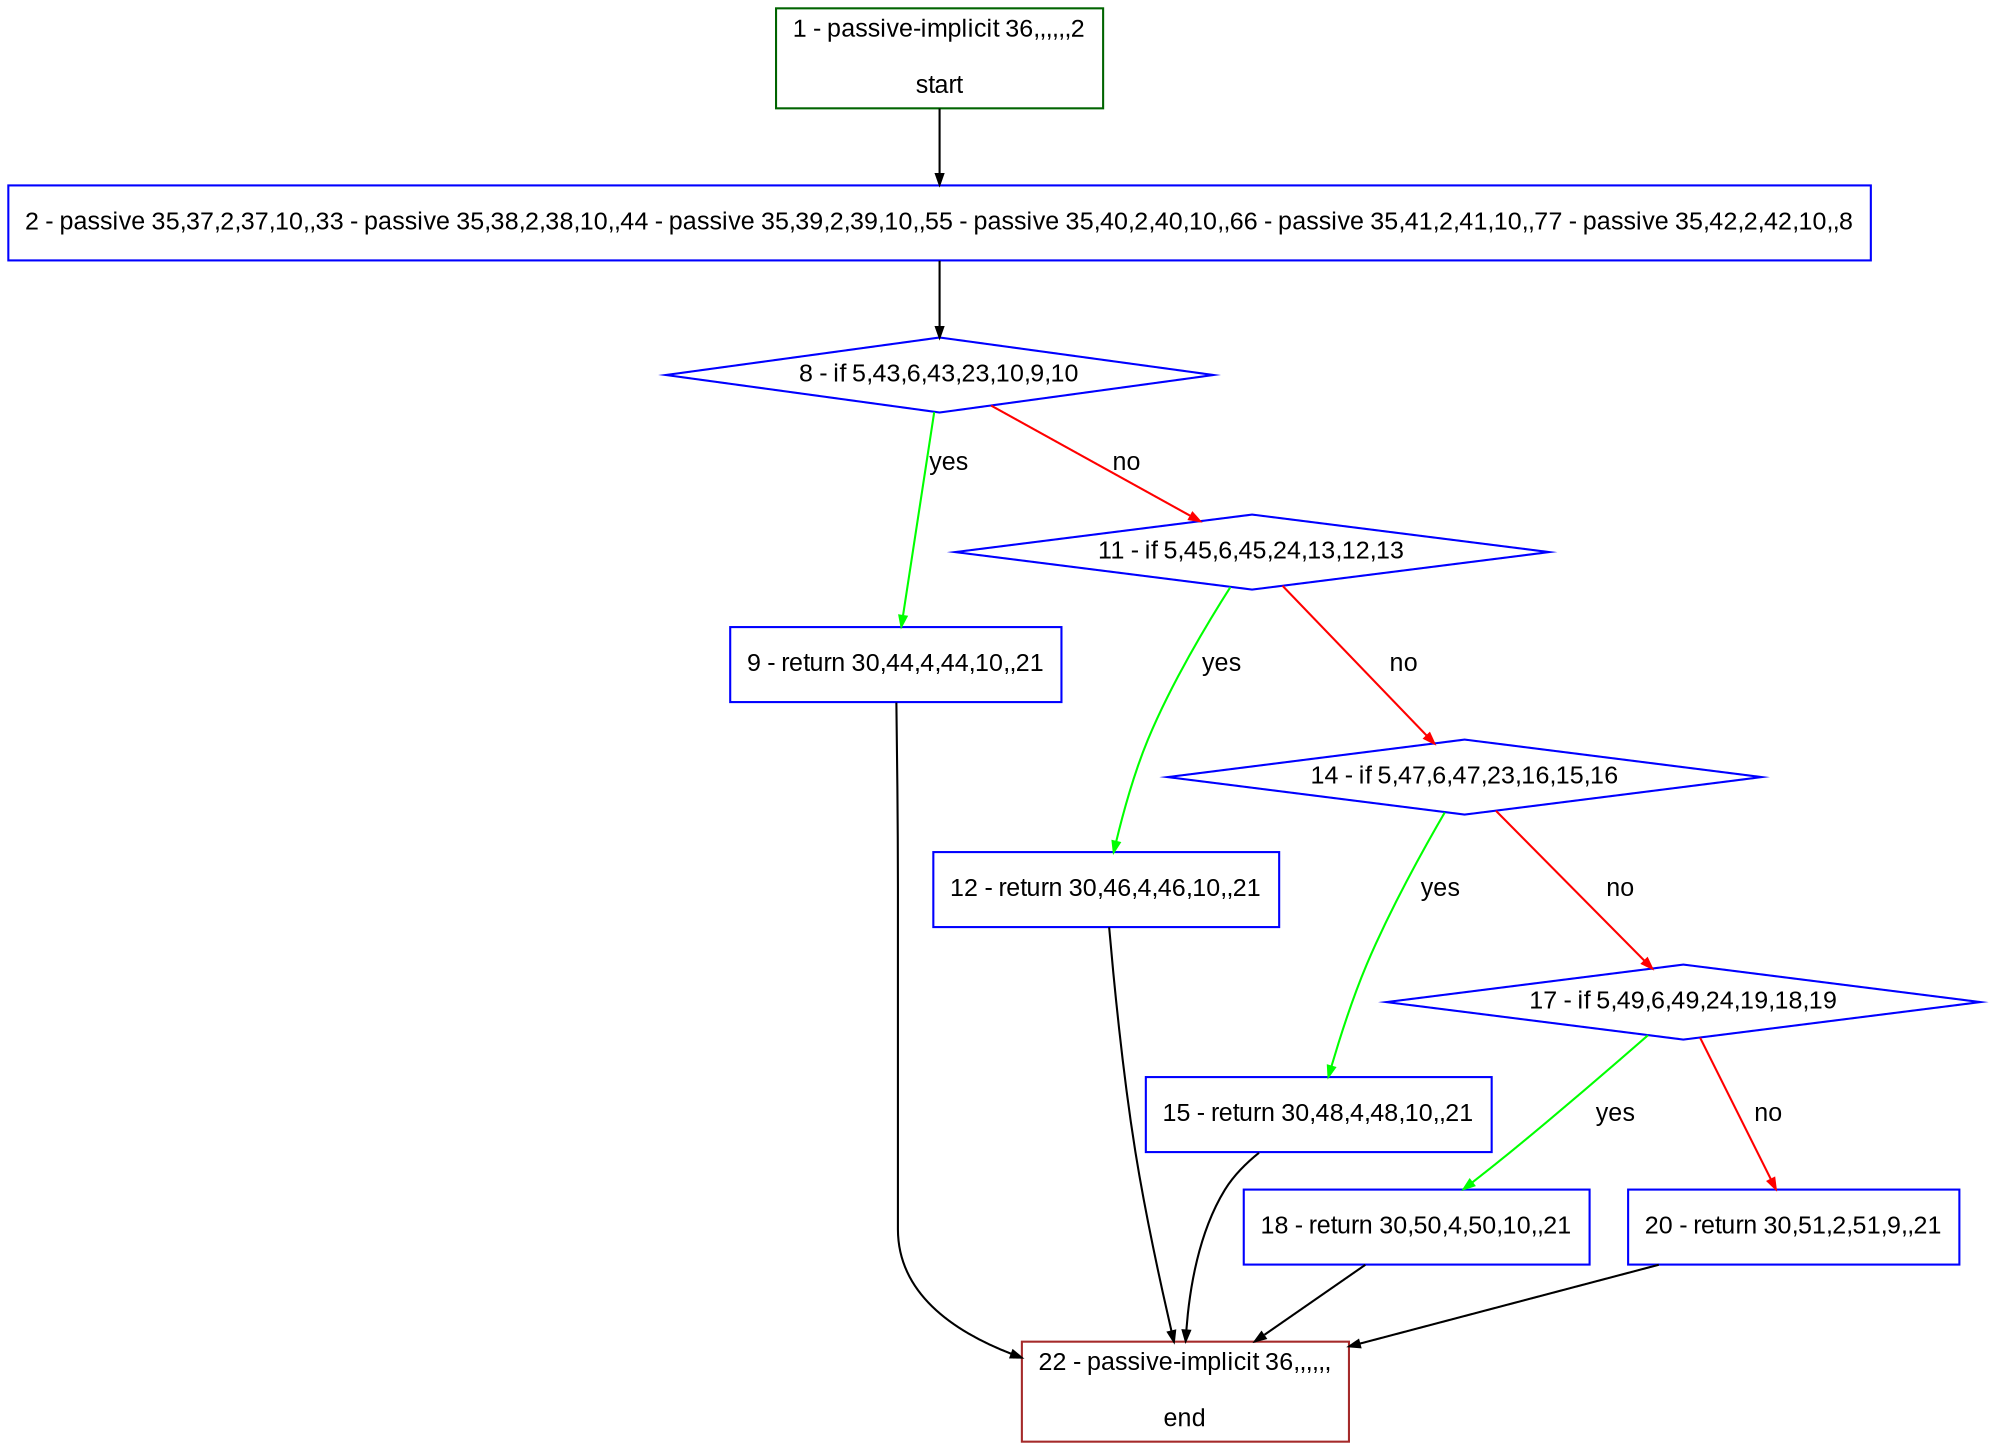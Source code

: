 digraph "" {
  graph [bgcolor="white", fillcolor="#FFFFCC", pack="true", packmode="clust", fontname="Arial", label="", fontsize="12", compound="true", style="rounded,filled"];
  node [node_initialized="no", fillcolor="white", fontname="Arial", label="", color="grey", fontsize="12", fixedsize="false", compound="true", shape="rectangle", style="filled"];
  edge [arrowtail="none", lhead="", fontcolor="black", fontname="Arial", label="", color="black", fontsize="12", arrowhead="normal", arrowsize="0.5", compound="true", ltail="", dir="forward"];
  __N1 [fillcolor="#ffffff", label="2 - passive 35,37,2,37,10,,33 - passive 35,38,2,38,10,,44 - passive 35,39,2,39,10,,55 - passive 35,40,2,40,10,,66 - passive 35,41,2,41,10,,77 - passive 35,42,2,42,10,,8", color="#0000ff", shape="box", style="filled"];
  __N2 [fillcolor="#ffffff", label="1 - passive-implicit 36,,,,,,2\n\nstart", color="#006400", shape="box", style="filled"];
  __N3 [fillcolor="#ffffff", label="8 - if 5,43,6,43,23,10,9,10", color="#0000ff", shape="diamond", style="filled"];
  __N4 [fillcolor="#ffffff", label="9 - return 30,44,4,44,10,,21", color="#0000ff", shape="box", style="filled"];
  __N5 [fillcolor="#ffffff", label="11 - if 5,45,6,45,24,13,12,13", color="#0000ff", shape="diamond", style="filled"];
  __N6 [fillcolor="#ffffff", label="22 - passive-implicit 36,,,,,,\n\nend", color="#a52a2a", shape="box", style="filled"];
  __N7 [fillcolor="#ffffff", label="12 - return 30,46,4,46,10,,21", color="#0000ff", shape="box", style="filled"];
  __N8 [fillcolor="#ffffff", label="14 - if 5,47,6,47,23,16,15,16", color="#0000ff", shape="diamond", style="filled"];
  __N9 [fillcolor="#ffffff", label="15 - return 30,48,4,48,10,,21", color="#0000ff", shape="box", style="filled"];
  __N10 [fillcolor="#ffffff", label="17 - if 5,49,6,49,24,19,18,19", color="#0000ff", shape="diamond", style="filled"];
  __N11 [fillcolor="#ffffff", label="18 - return 30,50,4,50,10,,21", color="#0000ff", shape="box", style="filled"];
  __N12 [fillcolor="#ffffff", label="20 - return 30,51,2,51,9,,21", color="#0000ff", shape="box", style="filled"];
  __N2 -> __N1 [arrowtail="none", color="#000000", label="", arrowhead="normal", dir="forward"];
  __N1 -> __N3 [arrowtail="none", color="#000000", label="", arrowhead="normal", dir="forward"];
  __N3 -> __N4 [arrowtail="none", color="#00ff00", label="yes", arrowhead="normal", dir="forward"];
  __N3 -> __N5 [arrowtail="none", color="#ff0000", label="no", arrowhead="normal", dir="forward"];
  __N4 -> __N6 [arrowtail="none", color="#000000", label="", arrowhead="normal", dir="forward"];
  __N5 -> __N7 [arrowtail="none", color="#00ff00", label="yes", arrowhead="normal", dir="forward"];
  __N5 -> __N8 [arrowtail="none", color="#ff0000", label="no", arrowhead="normal", dir="forward"];
  __N7 -> __N6 [arrowtail="none", color="#000000", label="", arrowhead="normal", dir="forward"];
  __N8 -> __N9 [arrowtail="none", color="#00ff00", label="yes", arrowhead="normal", dir="forward"];
  __N8 -> __N10 [arrowtail="none", color="#ff0000", label="no", arrowhead="normal", dir="forward"];
  __N9 -> __N6 [arrowtail="none", color="#000000", label="", arrowhead="normal", dir="forward"];
  __N10 -> __N11 [arrowtail="none", color="#00ff00", label="yes", arrowhead="normal", dir="forward"];
  __N10 -> __N12 [arrowtail="none", color="#ff0000", label="no", arrowhead="normal", dir="forward"];
  __N11 -> __N6 [arrowtail="none", color="#000000", label="", arrowhead="normal", dir="forward"];
  __N12 -> __N6 [arrowtail="none", color="#000000", label="", arrowhead="normal", dir="forward"];
}
